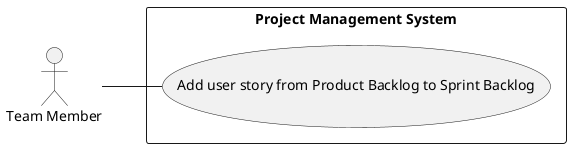 @startuml
left to right direction

"Team Member"
rectangle "Project Management System"{
"Team Member" -- (Add user story from Product Backlog to Sprint Backlog)
}
@enduml
